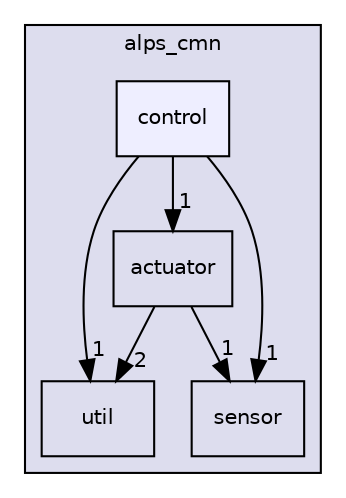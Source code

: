digraph "alps_common_lib/include/alps_cmn/control" {
  compound=true
  node [ fontsize="10", fontname="Helvetica"];
  edge [ labelfontsize="10", labelfontname="Helvetica"];
  subgraph clusterdir_cc648f72f51f156e42f9863c0e5bf5fb {
    graph [ bgcolor="#ddddee", pencolor="black", label="alps_cmn" fontname="Helvetica", fontsize="10", URL="dir_cc648f72f51f156e42f9863c0e5bf5fb.html"]
  dir_2239b1117054295ada522fe6d99615b2 [shape=box label="actuator" URL="dir_2239b1117054295ada522fe6d99615b2.html"];
  dir_26247a4c7d21a73996b8a7832c1a1463 [shape=box label="util" URL="dir_26247a4c7d21a73996b8a7832c1a1463.html"];
  dir_96320550a29baac38dc9eb0ae89f5e73 [shape=box label="sensor" URL="dir_96320550a29baac38dc9eb0ae89f5e73.html"];
  dir_83658e075a4ab7b2cbb8779471289882 [shape=box, label="control", style="filled", fillcolor="#eeeeff", pencolor="black", URL="dir_83658e075a4ab7b2cbb8779471289882.html"];
  }
  dir_2239b1117054295ada522fe6d99615b2->dir_26247a4c7d21a73996b8a7832c1a1463 [headlabel="2", labeldistance=1.5 headhref="dir_000003_000026.html"];
  dir_2239b1117054295ada522fe6d99615b2->dir_96320550a29baac38dc9eb0ae89f5e73 [headlabel="1", labeldistance=1.5 headhref="dir_000003_000024.html"];
  dir_83658e075a4ab7b2cbb8779471289882->dir_2239b1117054295ada522fe6d99615b2 [headlabel="1", labeldistance=1.5 headhref="dir_000009_000003.html"];
  dir_83658e075a4ab7b2cbb8779471289882->dir_26247a4c7d21a73996b8a7832c1a1463 [headlabel="1", labeldistance=1.5 headhref="dir_000009_000026.html"];
  dir_83658e075a4ab7b2cbb8779471289882->dir_96320550a29baac38dc9eb0ae89f5e73 [headlabel="1", labeldistance=1.5 headhref="dir_000009_000024.html"];
}
